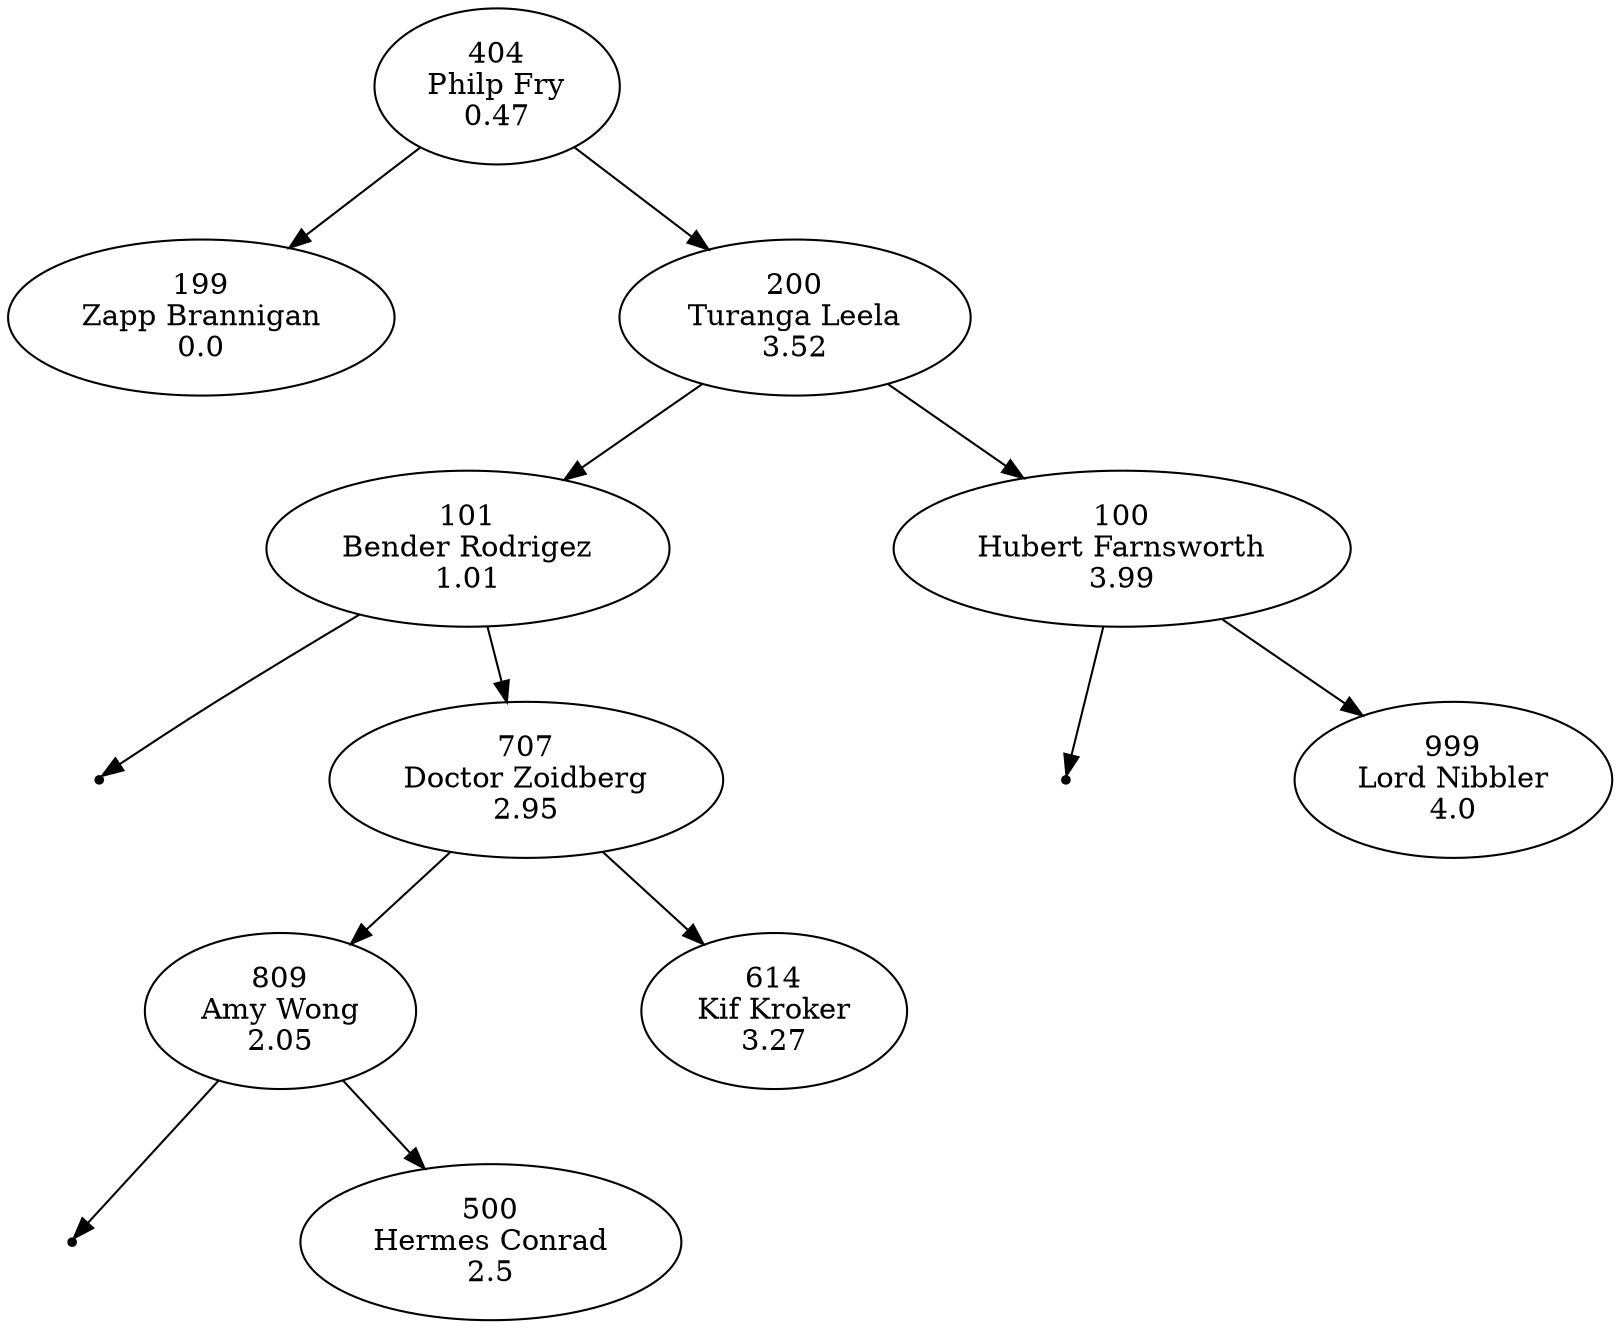 strict digraph BST{
	nodesep=1.5;
	ranksep=0.5
	"404\nPhilp Fry\n0.47" -> "199\nZapp Brannigan\n0.0";
	"404\nPhilp Fry\n0.47" -> "200\nTuranga Leela\n3.52";
	"200\nTuranga Leela\n3.52" -> "101\nBender Rodrigez\n1.01";
	"200\nTuranga Leela\n3.52" -> "100\nHubert Farnsworth\n3.99";
	null10 [shape=point];
	"101\nBender Rodrigez\n1.01" -> null10;
	"101\nBender Rodrigez\n1.01" -> "707\nDoctor Zoidberg\n2.95";
	"707\nDoctor Zoidberg\n2.95" -> "809\nAmy Wong\n2.05";
	"707\nDoctor Zoidberg\n2.95" -> "614\nKif Kroker\n3.27";
	null11 [shape=point];
	"809\nAmy Wong\n2.05" -> null11;
	"809\nAmy Wong\n2.05" -> "500\nHermes Conrad\n2.5";
	null12 [shape=point];
	"100\nHubert Farnsworth\n3.99" -> null12;
	"100\nHubert Farnsworth\n3.99" -> "999\nLord Nibbler\n4.0";
}
